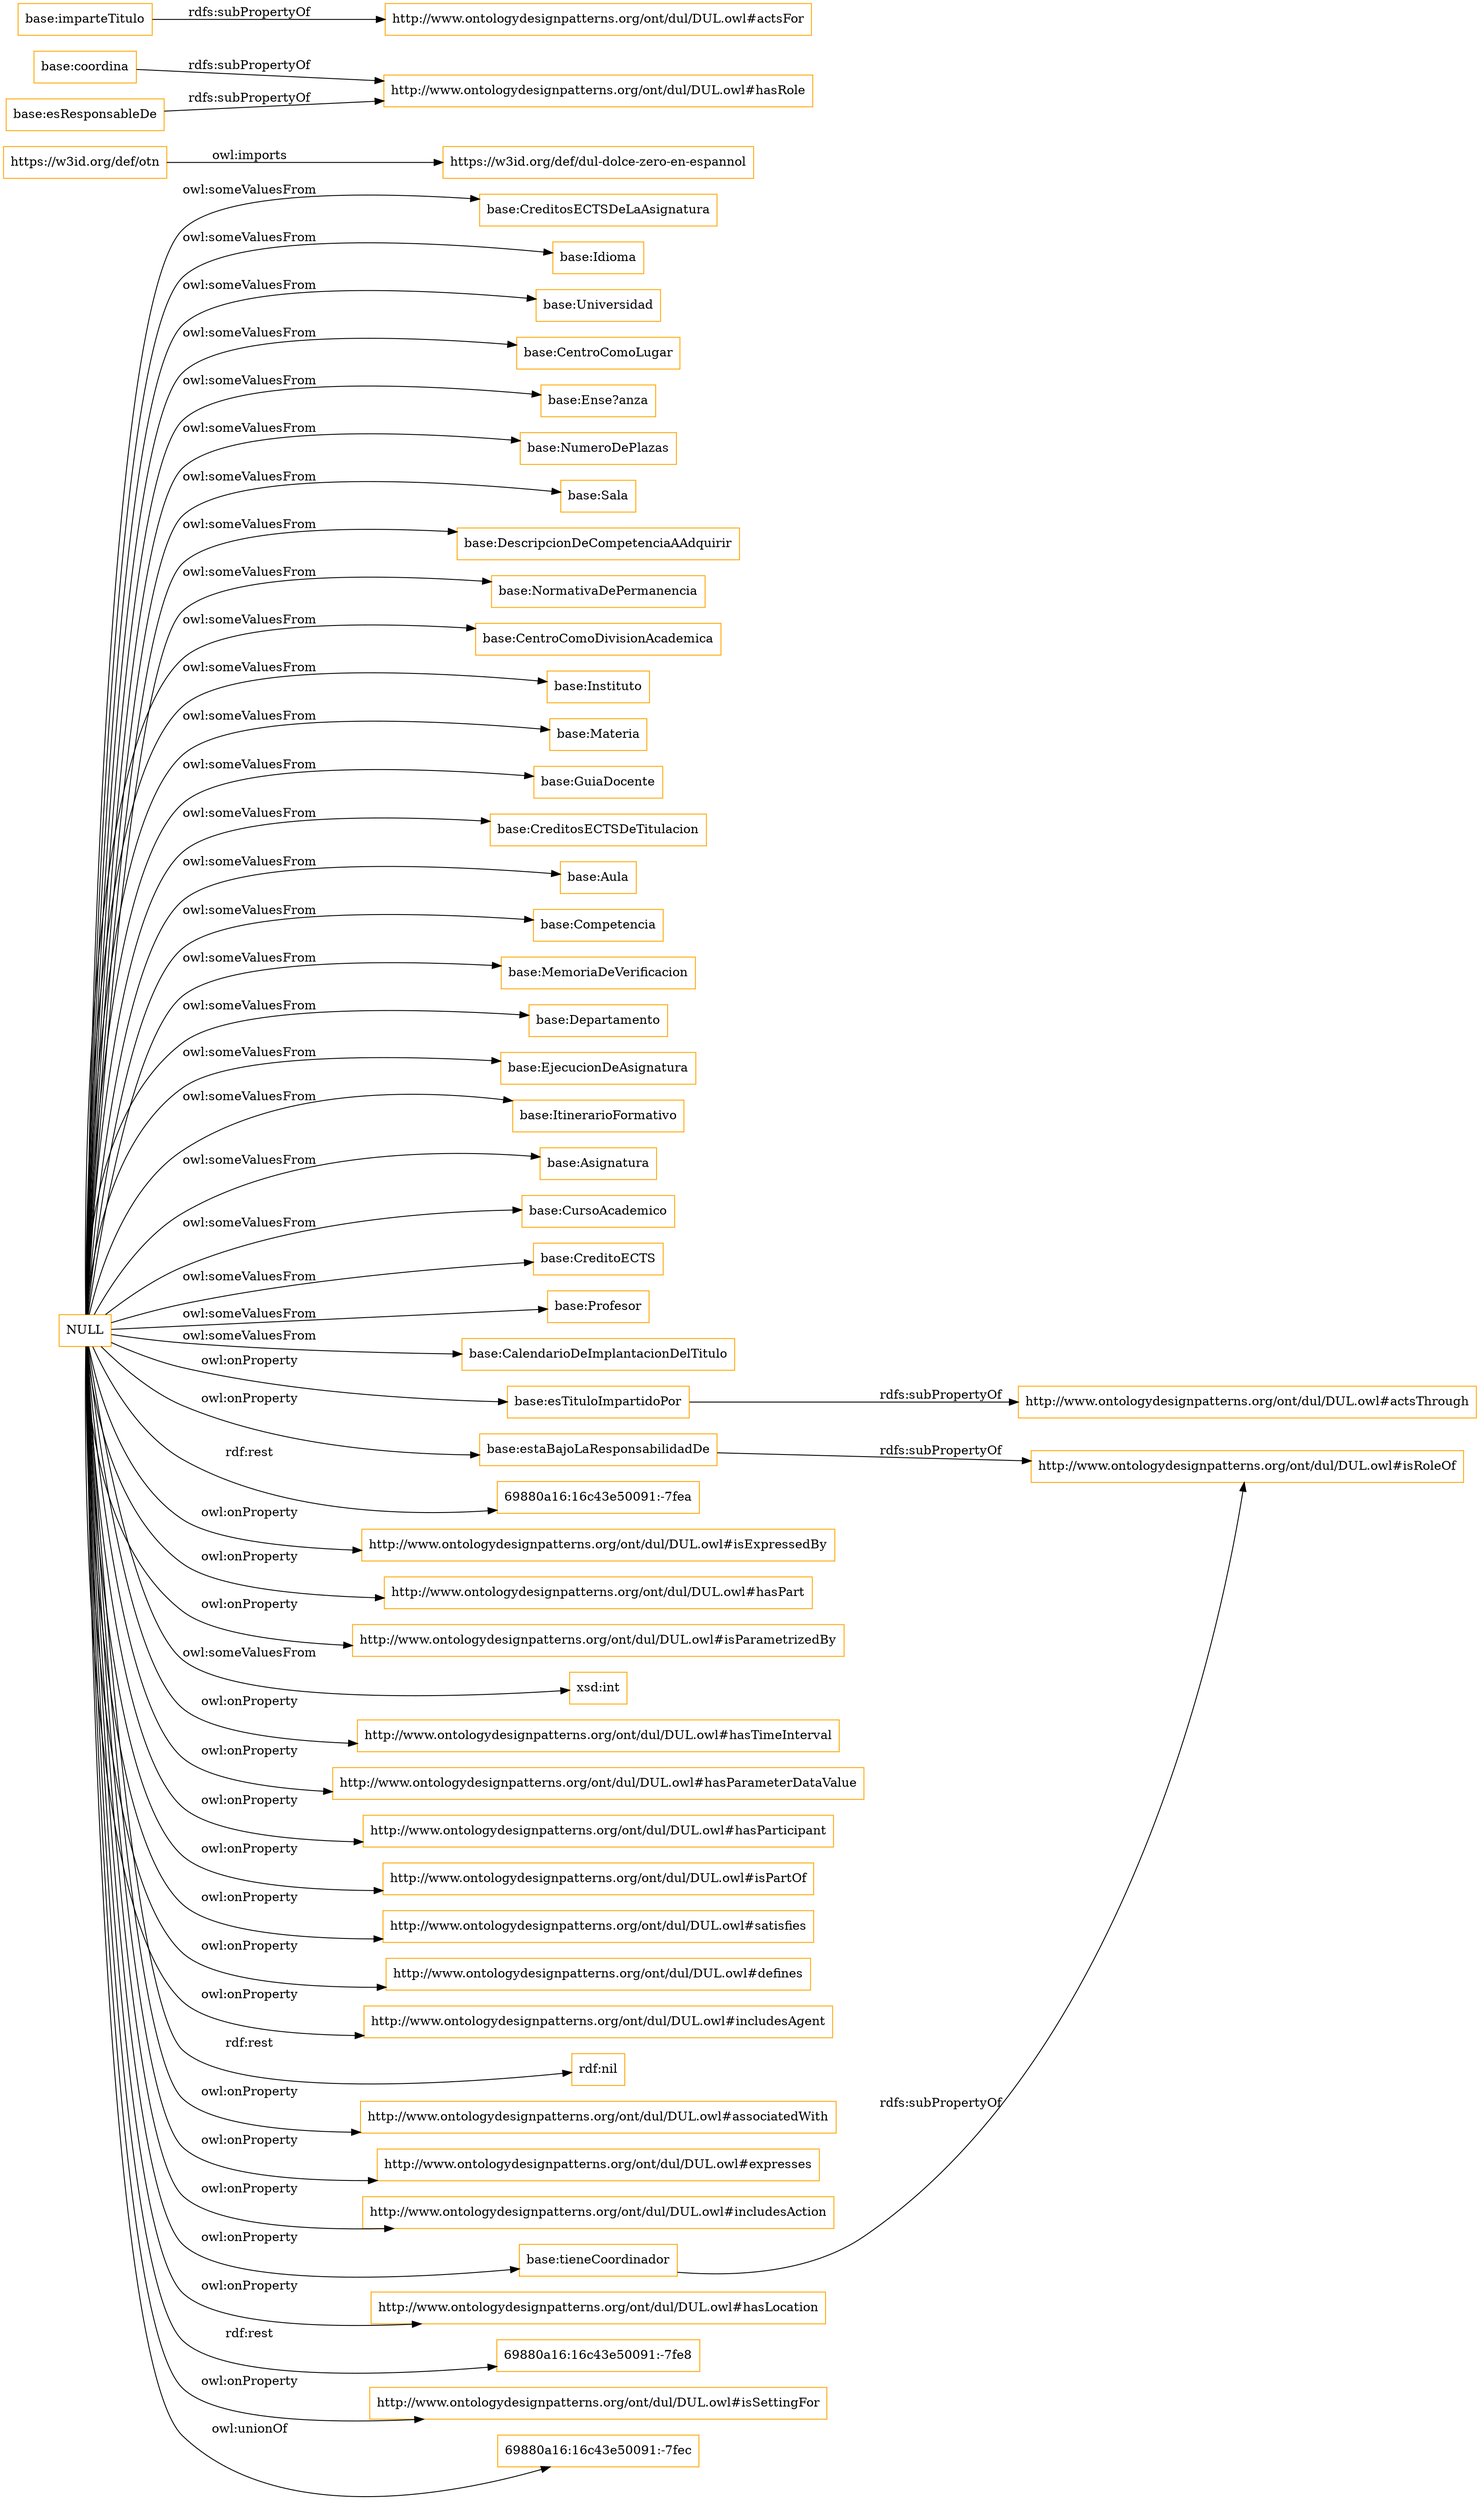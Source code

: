 digraph ar2dtool_diagram { 
rankdir=LR;
size="1501"
node [shape = rectangle, color="orange"]; "base:CreditosECTSDeLaAsignatura" "base:Idioma" "base:Universidad" "base:CentroComoLugar" "base:Ense?anza" "base:NumeroDePlazas" "base:Sala" "base:DescripcionDeCompetenciaAAdquirir" "base:NormativaDePermanencia" "base:CentroComoDivisionAcademica" "base:Instituto" "base:Materia" "base:GuiaDocente" "base:CreditosECTSDeTitulacion" "base:Aula" "base:Competencia" "base:MemoriaDeVerificacion" "base:Departamento" "base:EjecucionDeAsignatura" "base:ItinerarioFormativo" "base:Asignatura" "base:CursoAcademico" "base:CreditoECTS" "base:Profesor" "base:CalendarioDeImplantacionDelTitulo" ; /*classes style*/
	"base:esTituloImpartidoPor" -> "http://www.ontologydesignpatterns.org/ont/dul/DUL.owl#actsThrough" [ label = "rdfs:subPropertyOf" ];
	"https://w3id.org/def/otn" -> "https://w3id.org/def/dul-dolce-zero-en-espannol" [ label = "owl:imports" ];
	"base:estaBajoLaResponsabilidadDe" -> "http://www.ontologydesignpatterns.org/ont/dul/DUL.owl#isRoleOf" [ label = "rdfs:subPropertyOf" ];
	"base:coordina" -> "http://www.ontologydesignpatterns.org/ont/dul/DUL.owl#hasRole" [ label = "rdfs:subPropertyOf" ];
	"base:imparteTitulo" -> "http://www.ontologydesignpatterns.org/ont/dul/DUL.owl#actsFor" [ label = "rdfs:subPropertyOf" ];
	"NULL" -> "69880a16:16c43e50091:-7fea" [ label = "rdf:rest" ];
	"NULL" -> "http://www.ontologydesignpatterns.org/ont/dul/DUL.owl#isExpressedBy" [ label = "owl:onProperty" ];
	"NULL" -> "base:CentroComoLugar" [ label = "owl:someValuesFrom" ];
	"NULL" -> "base:Departamento" [ label = "owl:someValuesFrom" ];
	"NULL" -> "http://www.ontologydesignpatterns.org/ont/dul/DUL.owl#hasPart" [ label = "owl:onProperty" ];
	"NULL" -> "base:Profesor" [ label = "owl:someValuesFrom" ];
	"NULL" -> "base:EjecucionDeAsignatura" [ label = "owl:someValuesFrom" ];
	"NULL" -> "http://www.ontologydesignpatterns.org/ont/dul/DUL.owl#isParametrizedBy" [ label = "owl:onProperty" ];
	"NULL" -> "base:Idioma" [ label = "owl:someValuesFrom" ];
	"NULL" -> "base:ItinerarioFormativo" [ label = "owl:someValuesFrom" ];
	"NULL" -> "xsd:int" [ label = "owl:someValuesFrom" ];
	"NULL" -> "http://www.ontologydesignpatterns.org/ont/dul/DUL.owl#hasTimeInterval" [ label = "owl:onProperty" ];
	"NULL" -> "base:NumeroDePlazas" [ label = "owl:someValuesFrom" ];
	"NULL" -> "base:esTituloImpartidoPor" [ label = "owl:onProperty" ];
	"NULL" -> "http://www.ontologydesignpatterns.org/ont/dul/DUL.owl#hasParameterDataValue" [ label = "owl:onProperty" ];
	"NULL" -> "http://www.ontologydesignpatterns.org/ont/dul/DUL.owl#hasParticipant" [ label = "owl:onProperty" ];
	"NULL" -> "base:Materia" [ label = "owl:someValuesFrom" ];
	"NULL" -> "http://www.ontologydesignpatterns.org/ont/dul/DUL.owl#isPartOf" [ label = "owl:onProperty" ];
	"NULL" -> "http://www.ontologydesignpatterns.org/ont/dul/DUL.owl#satisfies" [ label = "owl:onProperty" ];
	"NULL" -> "base:Universidad" [ label = "owl:someValuesFrom" ];
	"NULL" -> "base:CalendarioDeImplantacionDelTitulo" [ label = "owl:someValuesFrom" ];
	"NULL" -> "http://www.ontologydesignpatterns.org/ont/dul/DUL.owl#defines" [ label = "owl:onProperty" ];
	"NULL" -> "base:CreditoECTS" [ label = "owl:someValuesFrom" ];
	"NULL" -> "http://www.ontologydesignpatterns.org/ont/dul/DUL.owl#includesAgent" [ label = "owl:onProperty" ];
	"NULL" -> "rdf:nil" [ label = "rdf:rest" ];
	"NULL" -> "base:MemoriaDeVerificacion" [ label = "owl:someValuesFrom" ];
	"NULL" -> "http://www.ontologydesignpatterns.org/ont/dul/DUL.owl#associatedWith" [ label = "owl:onProperty" ];
	"NULL" -> "http://www.ontologydesignpatterns.org/ont/dul/DUL.owl#expresses" [ label = "owl:onProperty" ];
	"NULL" -> "base:Asignatura" [ label = "owl:someValuesFrom" ];
	"NULL" -> "base:CursoAcademico" [ label = "owl:someValuesFrom" ];
	"NULL" -> "base:CreditosECTSDeTitulacion" [ label = "owl:someValuesFrom" ];
	"NULL" -> "base:estaBajoLaResponsabilidadDe" [ label = "owl:onProperty" ];
	"NULL" -> "base:CentroComoDivisionAcademica" [ label = "owl:someValuesFrom" ];
	"NULL" -> "base:Ense?anza" [ label = "owl:someValuesFrom" ];
	"NULL" -> "http://www.ontologydesignpatterns.org/ont/dul/DUL.owl#includesAction" [ label = "owl:onProperty" ];
	"NULL" -> "base:Aula" [ label = "owl:someValuesFrom" ];
	"NULL" -> "base:GuiaDocente" [ label = "owl:someValuesFrom" ];
	"NULL" -> "base:tieneCoordinador" [ label = "owl:onProperty" ];
	"NULL" -> "http://www.ontologydesignpatterns.org/ont/dul/DUL.owl#hasLocation" [ label = "owl:onProperty" ];
	"NULL" -> "base:Sala" [ label = "owl:someValuesFrom" ];
	"NULL" -> "base:DescripcionDeCompetenciaAAdquirir" [ label = "owl:someValuesFrom" ];
	"NULL" -> "base:Competencia" [ label = "owl:someValuesFrom" ];
	"NULL" -> "base:NormativaDePermanencia" [ label = "owl:someValuesFrom" ];
	"NULL" -> "base:CreditosECTSDeLaAsignatura" [ label = "owl:someValuesFrom" ];
	"NULL" -> "69880a16:16c43e50091:-7fe8" [ label = "rdf:rest" ];
	"NULL" -> "http://www.ontologydesignpatterns.org/ont/dul/DUL.owl#isSettingFor" [ label = "owl:onProperty" ];
	"NULL" -> "base:Instituto" [ label = "owl:someValuesFrom" ];
	"NULL" -> "69880a16:16c43e50091:-7fec" [ label = "owl:unionOf" ];
	"base:esResponsableDe" -> "http://www.ontologydesignpatterns.org/ont/dul/DUL.owl#hasRole" [ label = "rdfs:subPropertyOf" ];
	"base:tieneCoordinador" -> "http://www.ontologydesignpatterns.org/ont/dul/DUL.owl#isRoleOf" [ label = "rdfs:subPropertyOf" ];

}
